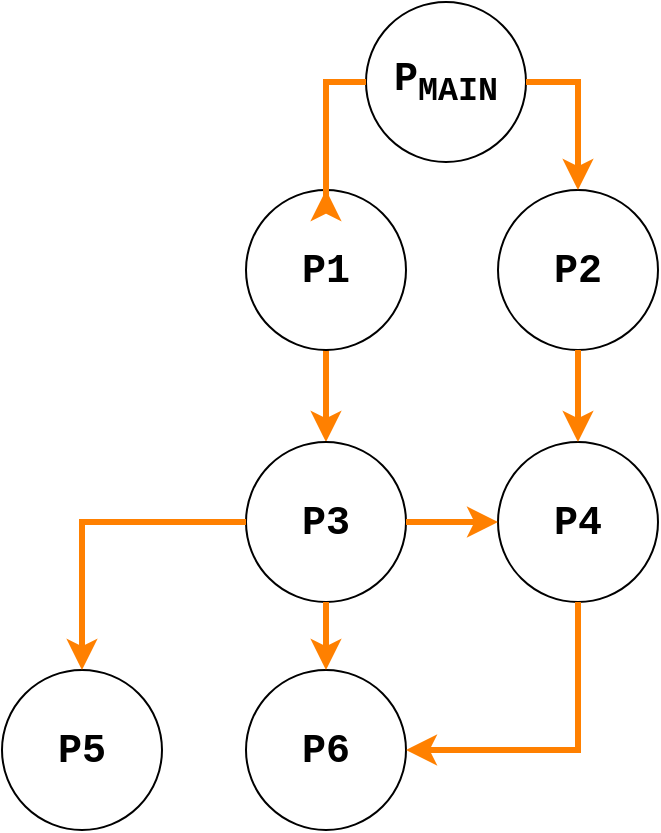 <mxfile version="10.6.6" type="device"><diagram id="wk7u6ldWrJ3CNekJuvCV" name="Page-1"><mxGraphModel dx="1083" dy="636" grid="1" gridSize="10" guides="1" tooltips="1" connect="1" arrows="1" fold="1" page="1" pageScale="1" pageWidth="1169" pageHeight="827" math="0" shadow="0"><root><mxCell id="0"/><mxCell id="1" parent="0"/><mxCell id="4ySIvt9IZ8w0N5RjG7OX-10" value="" style="edgeStyle=orthogonalEdgeStyle;rounded=0;orthogonalLoop=1;jettySize=auto;html=1;fillColor=#fff2cc;strokeColor=#FF8000;strokeWidth=3;exitX=0.5;exitY=1;exitDx=0;exitDy=0;entryX=0.5;entryY=0;entryDx=0;entryDy=0;curved=1;" parent="1" source="Dd9bvy3wsPJf7LciMd2Z-1" target="Dd9bvy3wsPJf7LciMd2Z-2" edge="1"><mxGeometry relative="1" as="geometry"><mxPoint x="650" y="88" as="targetPoint"/></mxGeometry></mxCell><mxCell id="Dd9bvy3wsPJf7LciMd2Z-1" value="P1" style="ellipse;whiteSpace=wrap;html=1;aspect=fixed;fontSize=20;fontFamily=Courier New;fontStyle=1" vertex="1" parent="1"><mxGeometry x="450" y="290" width="80" height="80" as="geometry"/></mxCell><mxCell id="Dd9bvy3wsPJf7LciMd2Z-2" value="P3" style="ellipse;whiteSpace=wrap;html=1;aspect=fixed;fontSize=20;fontFamily=Courier New;fontStyle=1" vertex="1" parent="1"><mxGeometry x="450" y="416" width="80" height="80" as="geometry"/></mxCell><mxCell id="Dd9bvy3wsPJf7LciMd2Z-3" value="P2" style="ellipse;whiteSpace=wrap;html=1;aspect=fixed;fontSize=20;fontFamily=Courier New;fontStyle=1" vertex="1" parent="1"><mxGeometry x="576" y="290" width="80" height="80" as="geometry"/></mxCell><mxCell id="Dd9bvy3wsPJf7LciMd2Z-4" value="P4" style="ellipse;whiteSpace=wrap;html=1;aspect=fixed;fontSize=20;fontFamily=Courier New;fontStyle=1" vertex="1" parent="1"><mxGeometry x="576" y="416" width="80" height="80" as="geometry"/></mxCell><mxCell id="Dd9bvy3wsPJf7LciMd2Z-5" value="P5" style="ellipse;whiteSpace=wrap;html=1;aspect=fixed;fontSize=20;fontFamily=Courier New;fontStyle=1" vertex="1" parent="1"><mxGeometry x="328" y="530" width="80" height="80" as="geometry"/></mxCell><mxCell id="Dd9bvy3wsPJf7LciMd2Z-6" value="P6" style="ellipse;whiteSpace=wrap;html=1;aspect=fixed;fontSize=20;fontFamily=Courier New;fontStyle=1" vertex="1" parent="1"><mxGeometry x="450" y="530" width="80" height="80" as="geometry"/></mxCell><mxCell id="Dd9bvy3wsPJf7LciMd2Z-7" value="" style="edgeStyle=orthogonalEdgeStyle;rounded=0;orthogonalLoop=1;jettySize=auto;html=1;fillColor=#fff2cc;strokeColor=#FF8000;strokeWidth=3;exitX=0.5;exitY=1;exitDx=0;exitDy=0;entryX=0.5;entryY=0;entryDx=0;entryDy=0;curved=1;" edge="1" parent="1" source="Dd9bvy3wsPJf7LciMd2Z-3" target="Dd9bvy3wsPJf7LciMd2Z-4"><mxGeometry relative="1" as="geometry"><mxPoint x="500" y="426" as="targetPoint"/><mxPoint x="500" y="380" as="sourcePoint"/></mxGeometry></mxCell><mxCell id="Dd9bvy3wsPJf7LciMd2Z-8" value="" style="edgeStyle=orthogonalEdgeStyle;rounded=0;orthogonalLoop=1;jettySize=auto;html=1;fillColor=#fff2cc;strokeColor=#FF8000;strokeWidth=3;entryX=0.5;entryY=0;entryDx=0;entryDy=0;curved=1;exitX=0.5;exitY=1;exitDx=0;exitDy=0;" edge="1" parent="1" source="Dd9bvy3wsPJf7LciMd2Z-2" target="Dd9bvy3wsPJf7LciMd2Z-6"><mxGeometry relative="1" as="geometry"><mxPoint x="499.857" y="425.429" as="targetPoint"/><mxPoint x="440" y="520" as="sourcePoint"/></mxGeometry></mxCell><mxCell id="Dd9bvy3wsPJf7LciMd2Z-10" value="" style="edgeStyle=orthogonalEdgeStyle;rounded=0;orthogonalLoop=1;jettySize=auto;html=1;fillColor=#fff2cc;strokeColor=#FF8000;strokeWidth=3;exitX=1;exitY=0.5;exitDx=0;exitDy=0;entryX=0;entryY=0.5;entryDx=0;entryDy=0;curved=1;" edge="1" parent="1" source="Dd9bvy3wsPJf7LciMd2Z-2" target="Dd9bvy3wsPJf7LciMd2Z-4"><mxGeometry relative="1" as="geometry"><mxPoint x="625.571" y="425.429" as="targetPoint"/><mxPoint x="625.571" y="379.714" as="sourcePoint"/></mxGeometry></mxCell><mxCell id="Dd9bvy3wsPJf7LciMd2Z-11" value="" style="rounded=0;orthogonalLoop=1;jettySize=auto;html=1;fillColor=#fff2cc;strokeColor=#FF8000;strokeWidth=3;exitX=0.5;exitY=1;exitDx=0;exitDy=0;entryX=1;entryY=0.5;entryDx=0;entryDy=0;elbow=vertical;edgeStyle=orthogonalEdgeStyle;" edge="1" parent="1" source="Dd9bvy3wsPJf7LciMd2Z-4" target="Dd9bvy3wsPJf7LciMd2Z-6"><mxGeometry relative="1" as="geometry"><mxPoint x="585.571" y="465.429" as="targetPoint"/><mxPoint x="539.857" y="465.429" as="sourcePoint"/></mxGeometry></mxCell><mxCell id="Dd9bvy3wsPJf7LciMd2Z-12" value="" style="rounded=0;orthogonalLoop=1;jettySize=auto;html=1;fillColor=#fff2cc;strokeColor=#FF8000;strokeWidth=3;exitX=0;exitY=0.5;exitDx=0;exitDy=0;entryX=0.5;entryY=0;entryDx=0;entryDy=0;elbow=vertical;edgeStyle=orthogonalEdgeStyle;" edge="1" parent="1" source="Dd9bvy3wsPJf7LciMd2Z-2" target="Dd9bvy3wsPJf7LciMd2Z-5"><mxGeometry relative="1" as="geometry"><mxPoint x="539.857" y="579.714" as="targetPoint"/><mxPoint x="625.571" y="505.429" as="sourcePoint"/></mxGeometry></mxCell><mxCell id="Dd9bvy3wsPJf7LciMd2Z-16" value="P&lt;sub&gt;MAIN&lt;/sub&gt;" style="ellipse;whiteSpace=wrap;html=1;aspect=fixed;fontSize=20;fontFamily=Courier New;fontStyle=1" vertex="1" parent="1"><mxGeometry x="510" y="196" width="80" height="80" as="geometry"/></mxCell><mxCell id="Dd9bvy3wsPJf7LciMd2Z-17" value="" style="rounded=0;orthogonalLoop=1;jettySize=auto;html=1;fillColor=#fff2cc;strokeColor=#FF8000;strokeWidth=3;exitX=0;exitY=0.5;exitDx=0;exitDy=0;elbow=vertical;edgeStyle=orthogonalEdgeStyle;" edge="1" parent="1" source="Dd9bvy3wsPJf7LciMd2Z-16"><mxGeometry relative="1" as="geometry"><mxPoint x="490" y="290" as="targetPoint"/><mxPoint x="625.571" y="505.429" as="sourcePoint"/></mxGeometry></mxCell><mxCell id="Dd9bvy3wsPJf7LciMd2Z-18" value="" style="rounded=0;orthogonalLoop=1;jettySize=auto;html=1;fillColor=#fff2cc;strokeColor=#FF8000;strokeWidth=3;exitX=1;exitY=0.5;exitDx=0;exitDy=0;elbow=vertical;edgeStyle=orthogonalEdgeStyle;entryX=0.5;entryY=0;entryDx=0;entryDy=0;" edge="1" parent="1" source="Dd9bvy3wsPJf7LciMd2Z-16" target="Dd9bvy3wsPJf7LciMd2Z-3"><mxGeometry relative="1" as="geometry"><mxPoint x="730" y="300" as="targetPoint"/><mxPoint x="519.857" y="245.429" as="sourcePoint"/></mxGeometry></mxCell></root></mxGraphModel></diagram></mxfile>
